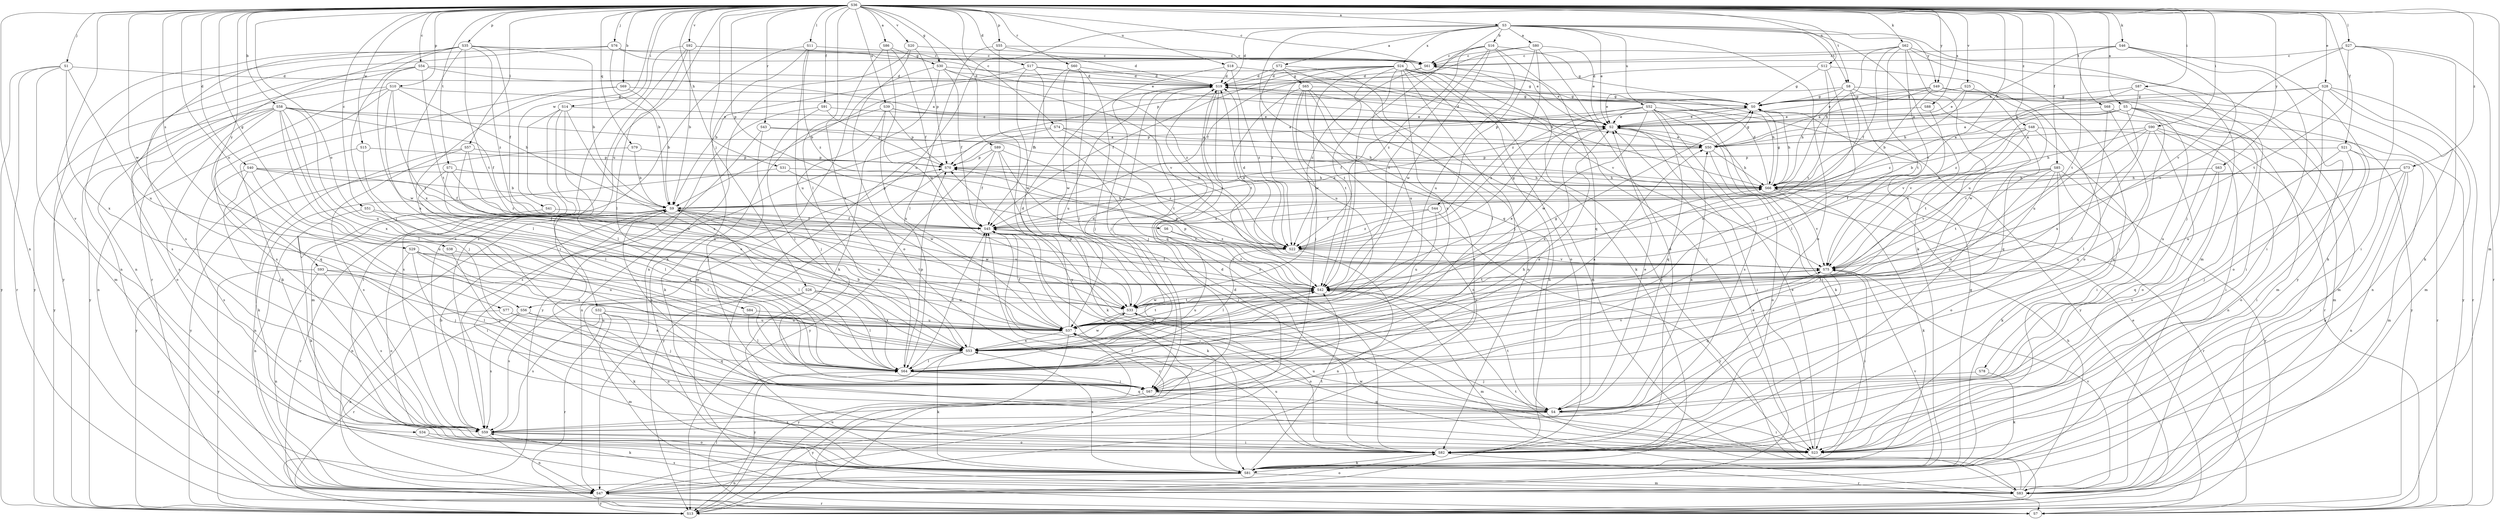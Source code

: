 strict digraph  {
S36;
S3;
S86;
S5;
S80;
S72;
S50;
S69;
S58;
S16;
S9;
S51;
S74;
S54;
S61;
S40;
S17;
S89;
S19;
S28;
S2;
S21;
S85;
S91;
S45;
S38;
S30;
S65;
S0;
S31;
S66;
S14;
S90;
S87;
S23;
S1;
S76;
S26;
S67;
S62;
S46;
S81;
S27;
S11;
S57;
S64;
S83;
S12;
S47;
S84;
S56;
S82;
S35;
S10;
S6;
S55;
S44;
S70;
S79;
S4;
S43;
S60;
S7;
S29;
S59;
S68;
S71;
S8;
S42;
S39;
S32;
S18;
S52;
S78;
S37;
S25;
S92;
S20;
S34;
S75;
S15;
S41;
S77;
S33;
S88;
S24;
S53;
S93;
S63;
S49;
S13;
S48;
S73;
S22;
S36 -> S3  [label=a];
S36 -> S86  [label=a];
S36 -> S5  [label=a];
S36 -> S69  [label=b];
S36 -> S58  [label=b];
S36 -> S51  [label=c];
S36 -> S74  [label=c];
S36 -> S54  [label=c];
S36 -> S61  [label=c];
S36 -> S40  [label=d];
S36 -> S17  [label=d];
S36 -> S89  [label=d];
S36 -> S28  [label=e];
S36 -> S21  [label=f];
S36 -> S85  [label=f];
S36 -> S91  [label=f];
S36 -> S38  [label=g];
S36 -> S30  [label=g];
S36 -> S31  [label=h];
S36 -> S66  [label=h];
S36 -> S14  [label=i];
S36 -> S90  [label=i];
S36 -> S87  [label=i];
S36 -> S1  [label=j];
S36 -> S76  [label=j];
S36 -> S26  [label=j];
S36 -> S62  [label=k];
S36 -> S46  [label=k];
S36 -> S27  [label=l];
S36 -> S11  [label=l];
S36 -> S57  [label=l];
S36 -> S64  [label=l];
S36 -> S83  [label=m];
S36 -> S12  [label=n];
S36 -> S47  [label=n];
S36 -> S84  [label=o];
S36 -> S56  [label=o];
S36 -> S35  [label=p];
S36 -> S10  [label=p];
S36 -> S6  [label=p];
S36 -> S55  [label=p];
S36 -> S79  [label=q];
S36 -> S43  [label=r];
S36 -> S60  [label=r];
S36 -> S29  [label=s];
S36 -> S68  [label=t];
S36 -> S71  [label=t];
S36 -> S8  [label=t];
S36 -> S39  [label=u];
S36 -> S32  [label=u];
S36 -> S18  [label=u];
S36 -> S25  [label=v];
S36 -> S92  [label=v];
S36 -> S20  [label=v];
S36 -> S34  [label=v];
S36 -> S15  [label=w];
S36 -> S41  [label=w];
S36 -> S77  [label=w];
S36 -> S88  [label=x];
S36 -> S93  [label=y];
S36 -> S63  [label=y];
S36 -> S49  [label=y];
S36 -> S48  [label=z];
S36 -> S73  [label=z];
S3 -> S80  [label=a];
S3 -> S72  [label=a];
S3 -> S16  [label=b];
S3 -> S19  [label=d];
S3 -> S2  [label=e];
S3 -> S81  [label=k];
S3 -> S83  [label=m];
S3 -> S56  [label=o];
S3 -> S82  [label=o];
S3 -> S4  [label=q];
S3 -> S8  [label=t];
S3 -> S42  [label=t];
S3 -> S52  [label=u];
S3 -> S24  [label=x];
S3 -> S49  [label=y];
S86 -> S45  [label=f];
S86 -> S30  [label=g];
S86 -> S33  [label=w];
S86 -> S53  [label=x];
S5 -> S50  [label=a];
S5 -> S2  [label=e];
S5 -> S23  [label=i];
S5 -> S4  [label=q];
S5 -> S78  [label=u];
S5 -> S75  [label=v];
S5 -> S53  [label=x];
S5 -> S13  [label=y];
S80 -> S61  [label=c];
S80 -> S2  [label=e];
S80 -> S82  [label=o];
S80 -> S44  [label=p];
S80 -> S70  [label=p];
S80 -> S22  [label=z];
S72 -> S19  [label=d];
S72 -> S65  [label=g];
S72 -> S64  [label=l];
S72 -> S83  [label=m];
S72 -> S37  [label=u];
S50 -> S0  [label=g];
S50 -> S66  [label=h];
S50 -> S82  [label=o];
S50 -> S70  [label=p];
S69 -> S9  [label=b];
S69 -> S0  [label=g];
S69 -> S81  [label=k];
S69 -> S64  [label=l];
S58 -> S2  [label=e];
S58 -> S45  [label=f];
S58 -> S66  [label=h];
S58 -> S67  [label=j];
S58 -> S64  [label=l];
S58 -> S82  [label=o];
S58 -> S4  [label=q];
S58 -> S59  [label=s];
S58 -> S37  [label=u];
S58 -> S53  [label=x];
S58 -> S13  [label=y];
S16 -> S61  [label=c];
S16 -> S45  [label=f];
S16 -> S0  [label=g];
S16 -> S4  [label=q];
S16 -> S42  [label=t];
S16 -> S37  [label=u];
S16 -> S33  [label=w];
S16 -> S22  [label=z];
S9 -> S45  [label=f];
S9 -> S23  [label=i];
S9 -> S64  [label=l];
S9 -> S47  [label=n];
S9 -> S70  [label=p];
S9 -> S7  [label=r];
S9 -> S37  [label=u];
S9 -> S33  [label=w];
S51 -> S45  [label=f];
S51 -> S64  [label=l];
S51 -> S47  [label=n];
S74 -> S50  [label=a];
S74 -> S23  [label=i];
S74 -> S47  [label=n];
S74 -> S42  [label=t];
S74 -> S22  [label=z];
S54 -> S50  [label=a];
S54 -> S19  [label=d];
S54 -> S59  [label=s];
S54 -> S42  [label=t];
S54 -> S53  [label=x];
S54 -> S13  [label=y];
S61 -> S19  [label=d];
S61 -> S2  [label=e];
S61 -> S22  [label=z];
S40 -> S9  [label=b];
S40 -> S45  [label=f];
S40 -> S66  [label=h];
S40 -> S67  [label=j];
S40 -> S59  [label=s];
S40 -> S37  [label=u];
S17 -> S9  [label=b];
S17 -> S19  [label=d];
S17 -> S66  [label=h];
S17 -> S4  [label=q];
S17 -> S33  [label=w];
S89 -> S45  [label=f];
S89 -> S23  [label=i];
S89 -> S81  [label=k];
S89 -> S70  [label=p];
S89 -> S13  [label=y];
S89 -> S22  [label=z];
S19 -> S0  [label=g];
S19 -> S66  [label=h];
S19 -> S67  [label=j];
S19 -> S82  [label=o];
S19 -> S42  [label=t];
S19 -> S37  [label=u];
S28 -> S0  [label=g];
S28 -> S83  [label=m];
S28 -> S47  [label=n];
S28 -> S82  [label=o];
S28 -> S7  [label=r];
S28 -> S75  [label=v];
S28 -> S22  [label=z];
S2 -> S50  [label=a];
S2 -> S19  [label=d];
S2 -> S23  [label=i];
S2 -> S53  [label=x];
S21 -> S23  [label=i];
S21 -> S83  [label=m];
S21 -> S82  [label=o];
S21 -> S70  [label=p];
S21 -> S37  [label=u];
S85 -> S66  [label=h];
S85 -> S67  [label=j];
S85 -> S81  [label=k];
S85 -> S82  [label=o];
S85 -> S42  [label=t];
S85 -> S75  [label=v];
S85 -> S53  [label=x];
S85 -> S13  [label=y];
S91 -> S2  [label=e];
S91 -> S64  [label=l];
S91 -> S70  [label=p];
S91 -> S13  [label=y];
S45 -> S2  [label=e];
S45 -> S23  [label=i];
S45 -> S81  [label=k];
S45 -> S7  [label=r];
S45 -> S22  [label=z];
S38 -> S67  [label=j];
S38 -> S75  [label=v];
S30 -> S19  [label=d];
S30 -> S45  [label=f];
S30 -> S81  [label=k];
S30 -> S83  [label=m];
S30 -> S75  [label=v];
S30 -> S22  [label=z];
S65 -> S0  [label=g];
S65 -> S67  [label=j];
S65 -> S47  [label=n];
S65 -> S82  [label=o];
S65 -> S59  [label=s];
S65 -> S42  [label=t];
S65 -> S53  [label=x];
S0 -> S2  [label=e];
S0 -> S66  [label=h];
S0 -> S70  [label=p];
S0 -> S7  [label=r];
S31 -> S66  [label=h];
S31 -> S47  [label=n];
S31 -> S33  [label=w];
S66 -> S9  [label=b];
S66 -> S19  [label=d];
S66 -> S0  [label=g];
S66 -> S81  [label=k];
S66 -> S7  [label=r];
S66 -> S75  [label=v];
S14 -> S2  [label=e];
S14 -> S23  [label=i];
S14 -> S64  [label=l];
S14 -> S83  [label=m];
S14 -> S59  [label=s];
S14 -> S53  [label=x];
S90 -> S50  [label=a];
S90 -> S66  [label=h];
S90 -> S23  [label=i];
S90 -> S64  [label=l];
S90 -> S47  [label=n];
S90 -> S82  [label=o];
S90 -> S75  [label=v];
S87 -> S0  [label=g];
S87 -> S23  [label=i];
S87 -> S37  [label=u];
S87 -> S22  [label=z];
S23 -> S2  [label=e];
S23 -> S33  [label=w];
S1 -> S19  [label=d];
S1 -> S83  [label=m];
S1 -> S7  [label=r];
S1 -> S37  [label=u];
S1 -> S53  [label=x];
S1 -> S13  [label=y];
S76 -> S9  [label=b];
S76 -> S61  [label=c];
S76 -> S2  [label=e];
S76 -> S47  [label=n];
S76 -> S59  [label=s];
S26 -> S81  [label=k];
S26 -> S64  [label=l];
S26 -> S59  [label=s];
S26 -> S33  [label=w];
S26 -> S53  [label=x];
S67 -> S9  [label=b];
S67 -> S2  [label=e];
S67 -> S4  [label=q];
S67 -> S13  [label=y];
S62 -> S61  [label=c];
S62 -> S45  [label=f];
S62 -> S66  [label=h];
S62 -> S23  [label=i];
S62 -> S42  [label=t];
S62 -> S37  [label=u];
S62 -> S75  [label=v];
S62 -> S13  [label=y];
S46 -> S50  [label=a];
S46 -> S61  [label=c];
S46 -> S23  [label=i];
S46 -> S67  [label=j];
S46 -> S81  [label=k];
S46 -> S42  [label=t];
S81 -> S45  [label=f];
S81 -> S0  [label=g];
S81 -> S83  [label=m];
S81 -> S47  [label=n];
S81 -> S42  [label=t];
S81 -> S75  [label=v];
S81 -> S53  [label=x];
S27 -> S61  [label=c];
S27 -> S23  [label=i];
S27 -> S81  [label=k];
S27 -> S7  [label=r];
S27 -> S42  [label=t];
S27 -> S75  [label=v];
S11 -> S61  [label=c];
S11 -> S81  [label=k];
S11 -> S59  [label=s];
S11 -> S37  [label=u];
S11 -> S22  [label=z];
S57 -> S81  [label=k];
S57 -> S70  [label=p];
S57 -> S59  [label=s];
S57 -> S37  [label=u];
S57 -> S33  [label=w];
S64 -> S50  [label=a];
S64 -> S45  [label=f];
S64 -> S67  [label=j];
S64 -> S70  [label=p];
S64 -> S4  [label=q];
S64 -> S75  [label=v];
S83 -> S61  [label=c];
S83 -> S66  [label=h];
S83 -> S59  [label=s];
S83 -> S42  [label=t];
S83 -> S75  [label=v];
S12 -> S19  [label=d];
S12 -> S0  [label=g];
S12 -> S64  [label=l];
S12 -> S82  [label=o];
S12 -> S42  [label=t];
S47 -> S19  [label=d];
S47 -> S2  [label=e];
S47 -> S82  [label=o];
S47 -> S7  [label=r];
S47 -> S13  [label=y];
S84 -> S64  [label=l];
S84 -> S37  [label=u];
S56 -> S67  [label=j];
S56 -> S7  [label=r];
S56 -> S59  [label=s];
S56 -> S37  [label=u];
S82 -> S19  [label=d];
S82 -> S81  [label=k];
S82 -> S7  [label=r];
S82 -> S37  [label=u];
S35 -> S9  [label=b];
S35 -> S61  [label=c];
S35 -> S45  [label=f];
S35 -> S67  [label=j];
S35 -> S47  [label=n];
S35 -> S7  [label=r];
S35 -> S42  [label=t];
S35 -> S53  [label=x];
S35 -> S13  [label=y];
S35 -> S22  [label=z];
S10 -> S9  [label=b];
S10 -> S0  [label=g];
S10 -> S47  [label=n];
S10 -> S59  [label=s];
S10 -> S42  [label=t];
S10 -> S33  [label=w];
S10 -> S13  [label=y];
S6 -> S42  [label=t];
S6 -> S22  [label=z];
S55 -> S61  [label=c];
S55 -> S19  [label=d];
S55 -> S64  [label=l];
S55 -> S13  [label=y];
S44 -> S45  [label=f];
S44 -> S37  [label=u];
S44 -> S13  [label=y];
S44 -> S22  [label=z];
S70 -> S66  [label=h];
S70 -> S13  [label=y];
S79 -> S9  [label=b];
S79 -> S70  [label=p];
S79 -> S13  [label=y];
S4 -> S50  [label=a];
S4 -> S2  [label=e];
S4 -> S45  [label=f];
S4 -> S23  [label=i];
S4 -> S59  [label=s];
S4 -> S42  [label=t];
S4 -> S37  [label=u];
S43 -> S50  [label=a];
S43 -> S66  [label=h];
S43 -> S67  [label=j];
S43 -> S59  [label=s];
S60 -> S19  [label=d];
S60 -> S45  [label=f];
S60 -> S67  [label=j];
S60 -> S64  [label=l];
S60 -> S33  [label=w];
S7 -> S2  [label=e];
S7 -> S64  [label=l];
S29 -> S67  [label=j];
S29 -> S82  [label=o];
S29 -> S42  [label=t];
S29 -> S37  [label=u];
S29 -> S75  [label=v];
S29 -> S53  [label=x];
S59 -> S9  [label=b];
S59 -> S23  [label=i];
S59 -> S47  [label=n];
S59 -> S82  [label=o];
S68 -> S2  [label=e];
S68 -> S64  [label=l];
S68 -> S83  [label=m];
S68 -> S4  [label=q];
S71 -> S66  [label=h];
S71 -> S64  [label=l];
S71 -> S37  [label=u];
S71 -> S22  [label=z];
S8 -> S2  [label=e];
S8 -> S0  [label=g];
S8 -> S66  [label=h];
S8 -> S64  [label=l];
S8 -> S83  [label=m];
S8 -> S82  [label=o];
S8 -> S53  [label=x];
S42 -> S45  [label=f];
S42 -> S83  [label=m];
S42 -> S70  [label=p];
S42 -> S37  [label=u];
S42 -> S33  [label=w];
S39 -> S50  [label=a];
S39 -> S2  [label=e];
S39 -> S67  [label=j];
S39 -> S81  [label=k];
S39 -> S70  [label=p];
S39 -> S37  [label=u];
S32 -> S83  [label=m];
S32 -> S82  [label=o];
S32 -> S4  [label=q];
S32 -> S7  [label=r];
S32 -> S59  [label=s];
S32 -> S37  [label=u];
S18 -> S19  [label=d];
S18 -> S67  [label=j];
S18 -> S75  [label=v];
S18 -> S22  [label=z];
S52 -> S2  [label=e];
S52 -> S45  [label=f];
S52 -> S23  [label=i];
S52 -> S81  [label=k];
S52 -> S4  [label=q];
S52 -> S59  [label=s];
S52 -> S33  [label=w];
S52 -> S13  [label=y];
S52 -> S22  [label=z];
S78 -> S67  [label=j];
S78 -> S81  [label=k];
S37 -> S19  [label=d];
S37 -> S45  [label=f];
S37 -> S0  [label=g];
S37 -> S42  [label=t];
S37 -> S75  [label=v];
S37 -> S53  [label=x];
S37 -> S13  [label=y];
S25 -> S2  [label=e];
S25 -> S0  [label=g];
S25 -> S66  [label=h];
S25 -> S33  [label=w];
S92 -> S9  [label=b];
S92 -> S61  [label=c];
S92 -> S2  [label=e];
S92 -> S23  [label=i];
S92 -> S64  [label=l];
S92 -> S59  [label=s];
S20 -> S61  [label=c];
S20 -> S47  [label=n];
S20 -> S82  [label=o];
S20 -> S70  [label=p];
S34 -> S81  [label=k];
S34 -> S82  [label=o];
S75 -> S19  [label=d];
S75 -> S23  [label=i];
S75 -> S70  [label=p];
S75 -> S4  [label=q];
S75 -> S42  [label=t];
S15 -> S64  [label=l];
S15 -> S70  [label=p];
S15 -> S13  [label=y];
S41 -> S45  [label=f];
S41 -> S81  [label=k];
S77 -> S47  [label=n];
S77 -> S37  [label=u];
S77 -> S53  [label=x];
S33 -> S2  [label=e];
S33 -> S82  [label=o];
S33 -> S70  [label=p];
S33 -> S42  [label=t];
S33 -> S37  [label=u];
S88 -> S2  [label=e];
S88 -> S75  [label=v];
S24 -> S9  [label=b];
S24 -> S19  [label=d];
S24 -> S45  [label=f];
S24 -> S0  [label=g];
S24 -> S23  [label=i];
S24 -> S67  [label=j];
S24 -> S81  [label=k];
S24 -> S47  [label=n];
S24 -> S82  [label=o];
S24 -> S42  [label=t];
S24 -> S37  [label=u];
S24 -> S33  [label=w];
S24 -> S53  [label=x];
S24 -> S22  [label=z];
S53 -> S9  [label=b];
S53 -> S19  [label=d];
S53 -> S45  [label=f];
S53 -> S66  [label=h];
S53 -> S81  [label=k];
S53 -> S64  [label=l];
S53 -> S42  [label=t];
S53 -> S33  [label=w];
S53 -> S13  [label=y];
S93 -> S64  [label=l];
S93 -> S47  [label=n];
S93 -> S59  [label=s];
S93 -> S42  [label=t];
S93 -> S13  [label=y];
S63 -> S66  [label=h];
S63 -> S4  [label=q];
S63 -> S59  [label=s];
S49 -> S50  [label=a];
S49 -> S9  [label=b];
S49 -> S2  [label=e];
S49 -> S0  [label=g];
S49 -> S83  [label=m];
S49 -> S4  [label=q];
S49 -> S13  [label=y];
S13 -> S37  [label=u];
S48 -> S50  [label=a];
S48 -> S9  [label=b];
S48 -> S23  [label=i];
S48 -> S7  [label=r];
S48 -> S42  [label=t];
S48 -> S75  [label=v];
S73 -> S45  [label=f];
S73 -> S66  [label=h];
S73 -> S23  [label=i];
S73 -> S67  [label=j];
S73 -> S81  [label=k];
S73 -> S47  [label=n];
S22 -> S19  [label=d];
S22 -> S0  [label=g];
S22 -> S64  [label=l];
S22 -> S47  [label=n];
S22 -> S75  [label=v];
}
